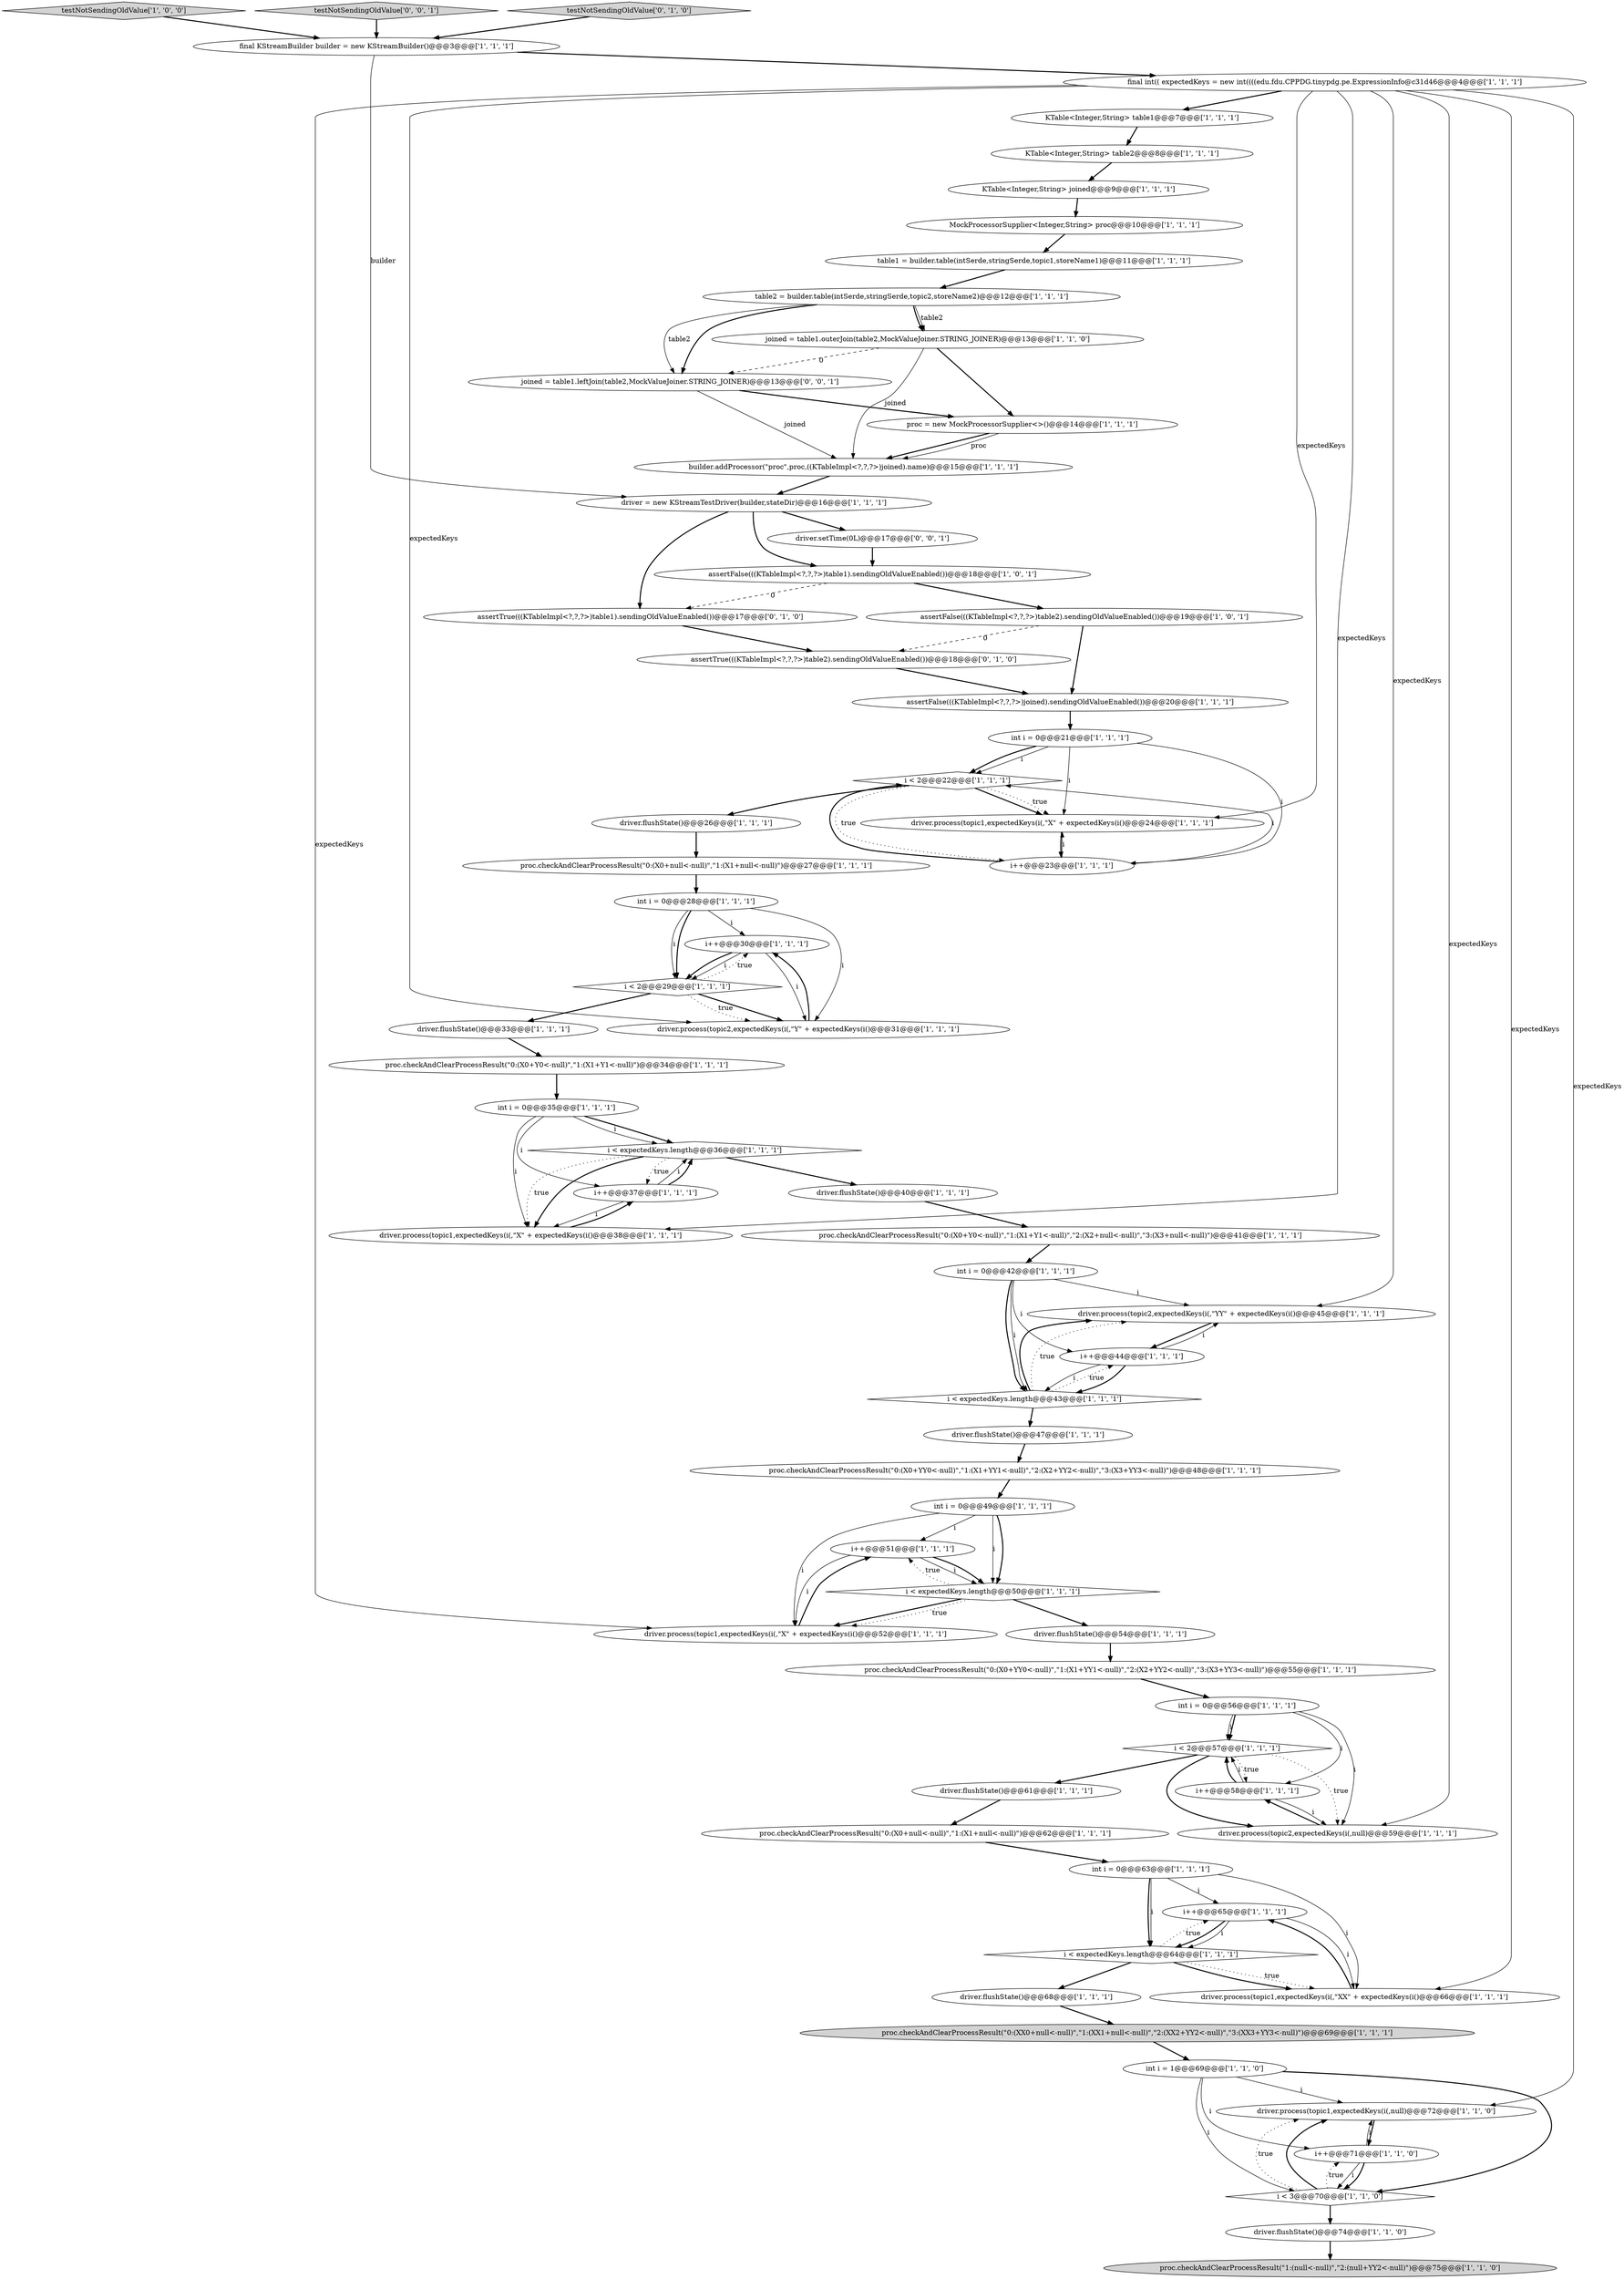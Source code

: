 digraph {
11 [style = filled, label = "i < 2@@@57@@@['1', '1', '1']", fillcolor = white, shape = diamond image = "AAA0AAABBB1BBB"];
42 [style = filled, label = "int i = 0@@@56@@@['1', '1', '1']", fillcolor = white, shape = ellipse image = "AAA0AAABBB1BBB"];
60 [style = filled, label = "testNotSendingOldValue['1', '0', '0']", fillcolor = lightgray, shape = diamond image = "AAA0AAABBB1BBB"];
44 [style = filled, label = "i < 2@@@22@@@['1', '1', '1']", fillcolor = white, shape = diamond image = "AAA0AAABBB1BBB"];
7 [style = filled, label = "table1 = builder.table(intSerde,stringSerde,topic1,storeName1)@@@11@@@['1', '1', '1']", fillcolor = white, shape = ellipse image = "AAA0AAABBB1BBB"];
66 [style = filled, label = "assertTrue(((KTableImpl<?,?,?>)table2).sendingOldValueEnabled())@@@18@@@['0', '1', '0']", fillcolor = white, shape = ellipse image = "AAA1AAABBB2BBB"];
23 [style = filled, label = "driver = new KStreamTestDriver(builder,stateDir)@@@16@@@['1', '1', '1']", fillcolor = white, shape = ellipse image = "AAA0AAABBB1BBB"];
19 [style = filled, label = "i++@@@51@@@['1', '1', '1']", fillcolor = white, shape = ellipse image = "AAA0AAABBB1BBB"];
62 [style = filled, label = "driver.flushState()@@@61@@@['1', '1', '1']", fillcolor = white, shape = ellipse image = "AAA0AAABBB1BBB"];
6 [style = filled, label = "KTable<Integer,String> table1@@@7@@@['1', '1', '1']", fillcolor = white, shape = ellipse image = "AAA0AAABBB1BBB"];
57 [style = filled, label = "final KStreamBuilder builder = new KStreamBuilder()@@@3@@@['1', '1', '1']", fillcolor = white, shape = ellipse image = "AAA0AAABBB1BBB"];
45 [style = filled, label = "assertFalse(((KTableImpl<?,?,?>)joined).sendingOldValueEnabled())@@@20@@@['1', '1', '1']", fillcolor = white, shape = ellipse image = "AAA0AAABBB1BBB"];
52 [style = filled, label = "driver.flushState()@@@74@@@['1', '1', '0']", fillcolor = white, shape = ellipse image = "AAA0AAABBB1BBB"];
59 [style = filled, label = "int i = 0@@@49@@@['1', '1', '1']", fillcolor = white, shape = ellipse image = "AAA0AAABBB1BBB"];
41 [style = filled, label = "int i = 0@@@42@@@['1', '1', '1']", fillcolor = white, shape = ellipse image = "AAA0AAABBB1BBB"];
4 [style = filled, label = "driver.process(topic1,expectedKeys(i(,\"X\" + expectedKeys(i()@@@24@@@['1', '1', '1']", fillcolor = white, shape = ellipse image = "AAA0AAABBB1BBB"];
27 [style = filled, label = "int i = 0@@@63@@@['1', '1', '1']", fillcolor = white, shape = ellipse image = "AAA0AAABBB1BBB"];
55 [style = filled, label = "int i = 0@@@35@@@['1', '1', '1']", fillcolor = white, shape = ellipse image = "AAA0AAABBB1BBB"];
20 [style = filled, label = "driver.flushState()@@@54@@@['1', '1', '1']", fillcolor = white, shape = ellipse image = "AAA0AAABBB1BBB"];
25 [style = filled, label = "i < expectedKeys.length@@@50@@@['1', '1', '1']", fillcolor = white, shape = diamond image = "AAA0AAABBB1BBB"];
18 [style = filled, label = "proc = new MockProcessorSupplier<>()@@@14@@@['1', '1', '1']", fillcolor = white, shape = ellipse image = "AAA0AAABBB1BBB"];
47 [style = filled, label = "int i = 1@@@69@@@['1', '1', '0']", fillcolor = white, shape = ellipse image = "AAA0AAABBB1BBB"];
51 [style = filled, label = "proc.checkAndClearProcessResult(\"0:(X0+YY0<-null)\",\"1:(X1+YY1<-null)\",\"2:(X2+YY2<-null)\",\"3:(X3+YY3<-null)\")@@@55@@@['1', '1', '1']", fillcolor = white, shape = ellipse image = "AAA0AAABBB1BBB"];
13 [style = filled, label = "i++@@@58@@@['1', '1', '1']", fillcolor = white, shape = ellipse image = "AAA0AAABBB1BBB"];
40 [style = filled, label = "i++@@@30@@@['1', '1', '1']", fillcolor = white, shape = ellipse image = "AAA0AAABBB1BBB"];
65 [style = filled, label = "assertTrue(((KTableImpl<?,?,?>)table1).sendingOldValueEnabled())@@@17@@@['0', '1', '0']", fillcolor = white, shape = ellipse image = "AAA1AAABBB2BBB"];
0 [style = filled, label = "i++@@@65@@@['1', '1', '1']", fillcolor = white, shape = ellipse image = "AAA0AAABBB1BBB"];
15 [style = filled, label = "driver.process(topic2,expectedKeys(i(,\"YY\" + expectedKeys(i()@@@45@@@['1', '1', '1']", fillcolor = white, shape = ellipse image = "AAA0AAABBB1BBB"];
28 [style = filled, label = "driver.process(topic2,expectedKeys(i(,\"Y\" + expectedKeys(i()@@@31@@@['1', '1', '1']", fillcolor = white, shape = ellipse image = "AAA0AAABBB1BBB"];
56 [style = filled, label = "driver.process(topic1,expectedKeys(i(,\"X\" + expectedKeys(i()@@@52@@@['1', '1', '1']", fillcolor = white, shape = ellipse image = "AAA0AAABBB1BBB"];
67 [style = filled, label = "driver.setTime(0L)@@@17@@@['0', '0', '1']", fillcolor = white, shape = ellipse image = "AAA0AAABBB3BBB"];
69 [style = filled, label = "testNotSendingOldValue['0', '0', '1']", fillcolor = lightgray, shape = diamond image = "AAA0AAABBB3BBB"];
2 [style = filled, label = "driver.flushState()@@@26@@@['1', '1', '1']", fillcolor = white, shape = ellipse image = "AAA0AAABBB1BBB"];
3 [style = filled, label = "proc.checkAndClearProcessResult(\"0:(XX0+null<-null)\",\"1:(XX1+null<-null)\",\"2:(XX2+YY2<-null)\",\"3:(XX3+YY3<-null)\")@@@69@@@['1', '1', '1']", fillcolor = lightgray, shape = ellipse image = "AAA0AAABBB1BBB"];
30 [style = filled, label = "int i = 0@@@21@@@['1', '1', '1']", fillcolor = white, shape = ellipse image = "AAA0AAABBB1BBB"];
24 [style = filled, label = "i < expectedKeys.length@@@36@@@['1', '1', '1']", fillcolor = white, shape = diamond image = "AAA0AAABBB1BBB"];
49 [style = filled, label = "assertFalse(((KTableImpl<?,?,?>)table1).sendingOldValueEnabled())@@@18@@@['1', '0', '1']", fillcolor = white, shape = ellipse image = "AAA0AAABBB1BBB"];
58 [style = filled, label = "int i = 0@@@28@@@['1', '1', '1']", fillcolor = white, shape = ellipse image = "AAA0AAABBB1BBB"];
38 [style = filled, label = "i < 2@@@29@@@['1', '1', '1']", fillcolor = white, shape = diamond image = "AAA0AAABBB1BBB"];
54 [style = filled, label = "KTable<Integer,String> table2@@@8@@@['1', '1', '1']", fillcolor = white, shape = ellipse image = "AAA0AAABBB1BBB"];
31 [style = filled, label = "driver.flushState()@@@68@@@['1', '1', '1']", fillcolor = white, shape = ellipse image = "AAA0AAABBB1BBB"];
1 [style = filled, label = "builder.addProcessor(\"proc\",proc,((KTableImpl<?,?,?>)joined).name)@@@15@@@['1', '1', '1']", fillcolor = white, shape = ellipse image = "AAA0AAABBB1BBB"];
48 [style = filled, label = "proc.checkAndClearProcessResult(\"0:(X0+YY0<-null)\",\"1:(X1+YY1<-null)\",\"2:(X2+YY2<-null)\",\"3:(X3+YY3<-null)\")@@@48@@@['1', '1', '1']", fillcolor = white, shape = ellipse image = "AAA0AAABBB1BBB"];
22 [style = filled, label = "driver.flushState()@@@47@@@['1', '1', '1']", fillcolor = white, shape = ellipse image = "AAA0AAABBB1BBB"];
10 [style = filled, label = "joined = table1.outerJoin(table2,MockValueJoiner.STRING_JOINER)@@@13@@@['1', '1', '0']", fillcolor = white, shape = ellipse image = "AAA0AAABBB1BBB"];
8 [style = filled, label = "i++@@@37@@@['1', '1', '1']", fillcolor = white, shape = ellipse image = "AAA0AAABBB1BBB"];
12 [style = filled, label = "proc.checkAndClearProcessResult(\"1:(null<-null)\",\"2:(null+YY2<-null)\")@@@75@@@['1', '1', '0']", fillcolor = lightgray, shape = ellipse image = "AAA0AAABBB1BBB"];
14 [style = filled, label = "driver.process(topic1,expectedKeys(i(,null)@@@72@@@['1', '1', '0']", fillcolor = white, shape = ellipse image = "AAA0AAABBB1BBB"];
35 [style = filled, label = "driver.process(topic1,expectedKeys(i(,\"XX\" + expectedKeys(i()@@@66@@@['1', '1', '1']", fillcolor = white, shape = ellipse image = "AAA0AAABBB1BBB"];
29 [style = filled, label = "table2 = builder.table(intSerde,stringSerde,topic2,storeName2)@@@12@@@['1', '1', '1']", fillcolor = white, shape = ellipse image = "AAA0AAABBB1BBB"];
68 [style = filled, label = "joined = table1.leftJoin(table2,MockValueJoiner.STRING_JOINER)@@@13@@@['0', '0', '1']", fillcolor = white, shape = ellipse image = "AAA0AAABBB3BBB"];
63 [style = filled, label = "proc.checkAndClearProcessResult(\"0:(X0+null<-null)\",\"1:(X1+null<-null)\")@@@27@@@['1', '1', '1']", fillcolor = white, shape = ellipse image = "AAA0AAABBB1BBB"];
5 [style = filled, label = "driver.process(topic2,expectedKeys(i(,null)@@@59@@@['1', '1', '1']", fillcolor = white, shape = ellipse image = "AAA0AAABBB1BBB"];
26 [style = filled, label = "proc.checkAndClearProcessResult(\"0:(X0+Y0<-null)\",\"1:(X1+Y1<-null)\",\"2:(X2+null<-null)\",\"3:(X3+null<-null)\")@@@41@@@['1', '1', '1']", fillcolor = white, shape = ellipse image = "AAA0AAABBB1BBB"];
43 [style = filled, label = "i < expectedKeys.length@@@43@@@['1', '1', '1']", fillcolor = white, shape = diamond image = "AAA0AAABBB1BBB"];
64 [style = filled, label = "testNotSendingOldValue['0', '1', '0']", fillcolor = lightgray, shape = diamond image = "AAA0AAABBB2BBB"];
46 [style = filled, label = "i < expectedKeys.length@@@64@@@['1', '1', '1']", fillcolor = white, shape = diamond image = "AAA0AAABBB1BBB"];
9 [style = filled, label = "i++@@@71@@@['1', '1', '0']", fillcolor = white, shape = ellipse image = "AAA0AAABBB1BBB"];
36 [style = filled, label = "KTable<Integer,String> joined@@@9@@@['1', '1', '1']", fillcolor = white, shape = ellipse image = "AAA0AAABBB1BBB"];
61 [style = filled, label = "i++@@@23@@@['1', '1', '1']", fillcolor = white, shape = ellipse image = "AAA0AAABBB1BBB"];
16 [style = filled, label = "MockProcessorSupplier<Integer,String> proc@@@10@@@['1', '1', '1']", fillcolor = white, shape = ellipse image = "AAA0AAABBB1BBB"];
32 [style = filled, label = "driver.flushState()@@@40@@@['1', '1', '1']", fillcolor = white, shape = ellipse image = "AAA0AAABBB1BBB"];
37 [style = filled, label = "final int(( expectedKeys = new int((((edu.fdu.CPPDG.tinypdg.pe.ExpressionInfo@c31d46@@@4@@@['1', '1', '1']", fillcolor = white, shape = ellipse image = "AAA0AAABBB1BBB"];
33 [style = filled, label = "i++@@@44@@@['1', '1', '1']", fillcolor = white, shape = ellipse image = "AAA0AAABBB1BBB"];
17 [style = filled, label = "assertFalse(((KTableImpl<?,?,?>)table2).sendingOldValueEnabled())@@@19@@@['1', '0', '1']", fillcolor = white, shape = ellipse image = "AAA0AAABBB1BBB"];
39 [style = filled, label = "proc.checkAndClearProcessResult(\"0:(X0+null<-null)\",\"1:(X1+null<-null)\")@@@62@@@['1', '1', '1']", fillcolor = white, shape = ellipse image = "AAA0AAABBB1BBB"];
50 [style = filled, label = "driver.flushState()@@@33@@@['1', '1', '1']", fillcolor = white, shape = ellipse image = "AAA0AAABBB1BBB"];
53 [style = filled, label = "i < 3@@@70@@@['1', '1', '0']", fillcolor = white, shape = diamond image = "AAA0AAABBB1BBB"];
34 [style = filled, label = "proc.checkAndClearProcessResult(\"0:(X0+Y0<-null)\",\"1:(X1+Y1<-null)\")@@@34@@@['1', '1', '1']", fillcolor = white, shape = ellipse image = "AAA0AAABBB1BBB"];
21 [style = filled, label = "driver.process(topic1,expectedKeys(i(,\"X\" + expectedKeys(i()@@@38@@@['1', '1', '1']", fillcolor = white, shape = ellipse image = "AAA0AAABBB1BBB"];
24->21 [style = bold, label=""];
37->4 [style = solid, label="expectedKeys"];
37->21 [style = solid, label="expectedKeys"];
8->21 [style = solid, label="i"];
24->32 [style = bold, label=""];
56->19 [style = bold, label=""];
46->0 [style = dotted, label="true"];
27->35 [style = solid, label="i"];
15->33 [style = bold, label=""];
64->57 [style = bold, label=""];
23->49 [style = bold, label=""];
2->63 [style = bold, label=""];
30->61 [style = solid, label="i"];
39->27 [style = bold, label=""];
65->66 [style = bold, label=""];
59->19 [style = solid, label="i"];
27->0 [style = solid, label="i"];
4->61 [style = bold, label=""];
58->40 [style = solid, label="i"];
23->65 [style = bold, label=""];
1->23 [style = bold, label=""];
61->4 [style = solid, label="i"];
5->13 [style = bold, label=""];
10->18 [style = bold, label=""];
19->56 [style = solid, label="i"];
35->0 [style = bold, label=""];
10->1 [style = solid, label="joined"];
55->8 [style = solid, label="i"];
13->11 [style = bold, label=""];
44->2 [style = bold, label=""];
0->46 [style = bold, label=""];
19->25 [style = solid, label="i"];
47->14 [style = solid, label="i"];
7->29 [style = bold, label=""];
34->55 [style = bold, label=""];
25->56 [style = bold, label=""];
16->7 [style = bold, label=""];
59->25 [style = solid, label="i"];
31->3 [style = bold, label=""];
42->11 [style = solid, label="i"];
11->5 [style = dotted, label="true"];
22->48 [style = bold, label=""];
38->50 [style = bold, label=""];
38->40 [style = dotted, label="true"];
44->61 [style = dotted, label="true"];
0->35 [style = solid, label="i"];
9->53 [style = solid, label="i"];
36->16 [style = bold, label=""];
38->28 [style = bold, label=""];
17->66 [style = dashed, label="0"];
29->68 [style = bold, label=""];
9->14 [style = solid, label="i"];
27->46 [style = solid, label="i"];
57->37 [style = bold, label=""];
59->25 [style = bold, label=""];
44->4 [style = bold, label=""];
30->44 [style = solid, label="i"];
46->31 [style = bold, label=""];
51->42 [style = bold, label=""];
46->35 [style = dotted, label="true"];
68->18 [style = bold, label=""];
43->33 [style = dotted, label="true"];
21->8 [style = bold, label=""];
41->43 [style = solid, label="i"];
10->68 [style = dashed, label="0"];
54->36 [style = bold, label=""];
43->15 [style = bold, label=""];
30->4 [style = solid, label="i"];
0->46 [style = solid, label="i"];
24->8 [style = dotted, label="true"];
20->51 [style = bold, label=""];
33->15 [style = solid, label="i"];
61->44 [style = solid, label="i"];
60->57 [style = bold, label=""];
55->21 [style = solid, label="i"];
59->56 [style = solid, label="i"];
33->43 [style = solid, label="i"];
3->47 [style = bold, label=""];
38->28 [style = dotted, label="true"];
29->10 [style = bold, label=""];
6->54 [style = bold, label=""];
26->41 [style = bold, label=""];
41->33 [style = solid, label="i"];
9->53 [style = bold, label=""];
42->13 [style = solid, label="i"];
53->14 [style = dotted, label="true"];
52->12 [style = bold, label=""];
40->28 [style = solid, label="i"];
41->15 [style = solid, label="i"];
42->5 [style = solid, label="i"];
61->44 [style = bold, label=""];
37->28 [style = solid, label="expectedKeys"];
49->65 [style = dashed, label="0"];
37->35 [style = solid, label="expectedKeys"];
58->38 [style = bold, label=""];
62->39 [style = bold, label=""];
8->24 [style = solid, label="i"];
45->30 [style = bold, label=""];
42->11 [style = bold, label=""];
13->5 [style = solid, label="i"];
14->9 [style = bold, label=""];
13->11 [style = solid, label="i"];
48->59 [style = bold, label=""];
32->26 [style = bold, label=""];
19->25 [style = bold, label=""];
37->15 [style = solid, label="expectedKeys"];
23->67 [style = bold, label=""];
25->19 [style = dotted, label="true"];
58->38 [style = solid, label="i"];
49->17 [style = bold, label=""];
18->1 [style = bold, label=""];
37->14 [style = solid, label="expectedKeys"];
25->56 [style = dotted, label="true"];
8->24 [style = bold, label=""];
11->13 [style = dotted, label="true"];
63->58 [style = bold, label=""];
43->22 [style = bold, label=""];
33->43 [style = bold, label=""];
11->5 [style = bold, label=""];
67->49 [style = bold, label=""];
37->56 [style = solid, label="expectedKeys"];
47->53 [style = solid, label="i"];
57->23 [style = solid, label="builder"];
40->38 [style = bold, label=""];
47->9 [style = solid, label="i"];
18->1 [style = solid, label="proc"];
43->15 [style = dotted, label="true"];
17->45 [style = bold, label=""];
53->14 [style = bold, label=""];
11->62 [style = bold, label=""];
55->24 [style = solid, label="i"];
25->20 [style = bold, label=""];
27->46 [style = bold, label=""];
44->4 [style = dotted, label="true"];
41->43 [style = bold, label=""];
47->53 [style = bold, label=""];
68->1 [style = solid, label="joined"];
53->9 [style = dotted, label="true"];
29->10 [style = solid, label="table2"];
24->21 [style = dotted, label="true"];
55->24 [style = bold, label=""];
29->68 [style = solid, label="table2"];
46->35 [style = bold, label=""];
37->6 [style = bold, label=""];
58->28 [style = solid, label="i"];
40->38 [style = solid, label="i"];
37->5 [style = solid, label="expectedKeys"];
50->34 [style = bold, label=""];
28->40 [style = bold, label=""];
30->44 [style = bold, label=""];
66->45 [style = bold, label=""];
69->57 [style = bold, label=""];
53->52 [style = bold, label=""];
}
